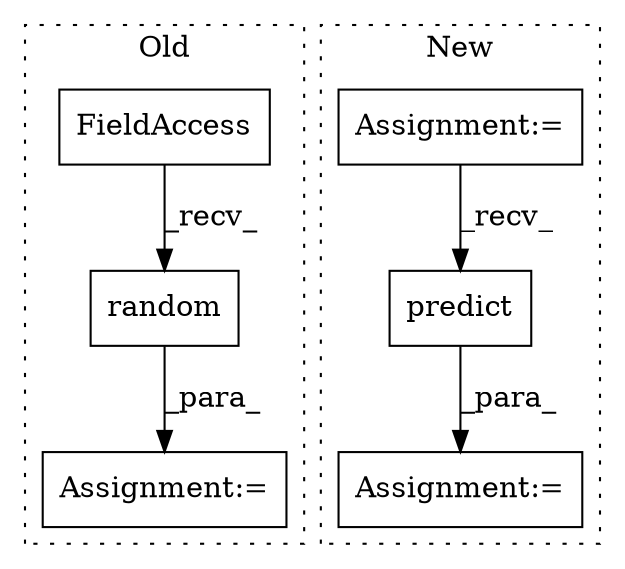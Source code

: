 digraph G {
subgraph cluster0 {
1 [label="random" a="32" s="747,758" l="7,1" shape="box"];
3 [label="FieldAccess" a="22" s="734" l="12" shape="box"];
6 [label="Assignment:=" a="7" s="733" l="1" shape="box"];
label = "Old";
style="dotted";
}
subgraph cluster1 {
2 [label="predict" a="32" s="1014,1028" l="8,1" shape="box"];
4 [label="Assignment:=" a="7" s="1083" l="1" shape="box"];
5 [label="Assignment:=" a="7" s="875" l="1" shape="box"];
label = "New";
style="dotted";
}
1 -> 6 [label="_para_"];
2 -> 4 [label="_para_"];
3 -> 1 [label="_recv_"];
5 -> 2 [label="_recv_"];
}